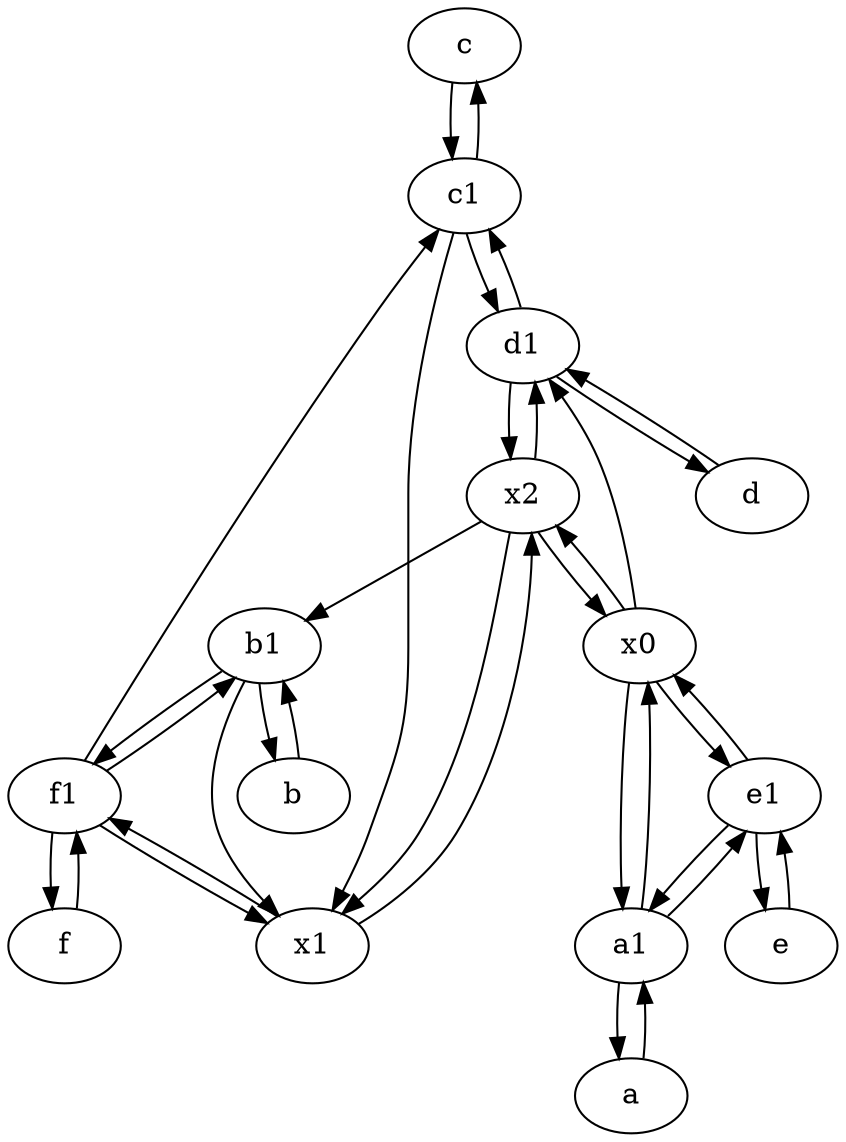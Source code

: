 digraph  {
	c [pos="20,10!"];
	b [pos="50,20!"];
	e1 [pos="25,45!"];
	a [pos="40,10!"];
	a1 [pos="40,15!"];
	d [pos="20,30!"];
	b1 [pos="45,20!"];
	f1;
	c1 [pos="30,15!"];
	x0;
	x1;
	d1 [pos="25,30!"];
	x2;
	f [pos="15,45!"];
	e [pos="30,50!"];
	x1 -> f1;
	e1 -> a1;
	f -> f1;
	c1 -> x1;
	a1 -> x0;
	d1 -> d;
	c -> c1;
	x0 -> a1;
	x2 -> x1;
	d1 -> c1;
	c1 -> c;
	x2 -> b1;
	x0 -> x2;
	x1 -> x2;
	f1 -> f;
	x0 -> d1;
	x2 -> x0;
	e1 -> e;
	f1 -> x1;
	f1 -> c1;
	x2 -> d1;
	b1 -> f1;
	f1 -> b1;
	e -> e1;
	c1 -> d1;
	e1 -> x0;
	a1 -> a;
	b -> b1;
	d -> d1;
	x0 -> e1;
	a -> a1;
	a1 -> e1;
	b1 -> b;
	b1 -> x1;
	d1 -> x2;

	}